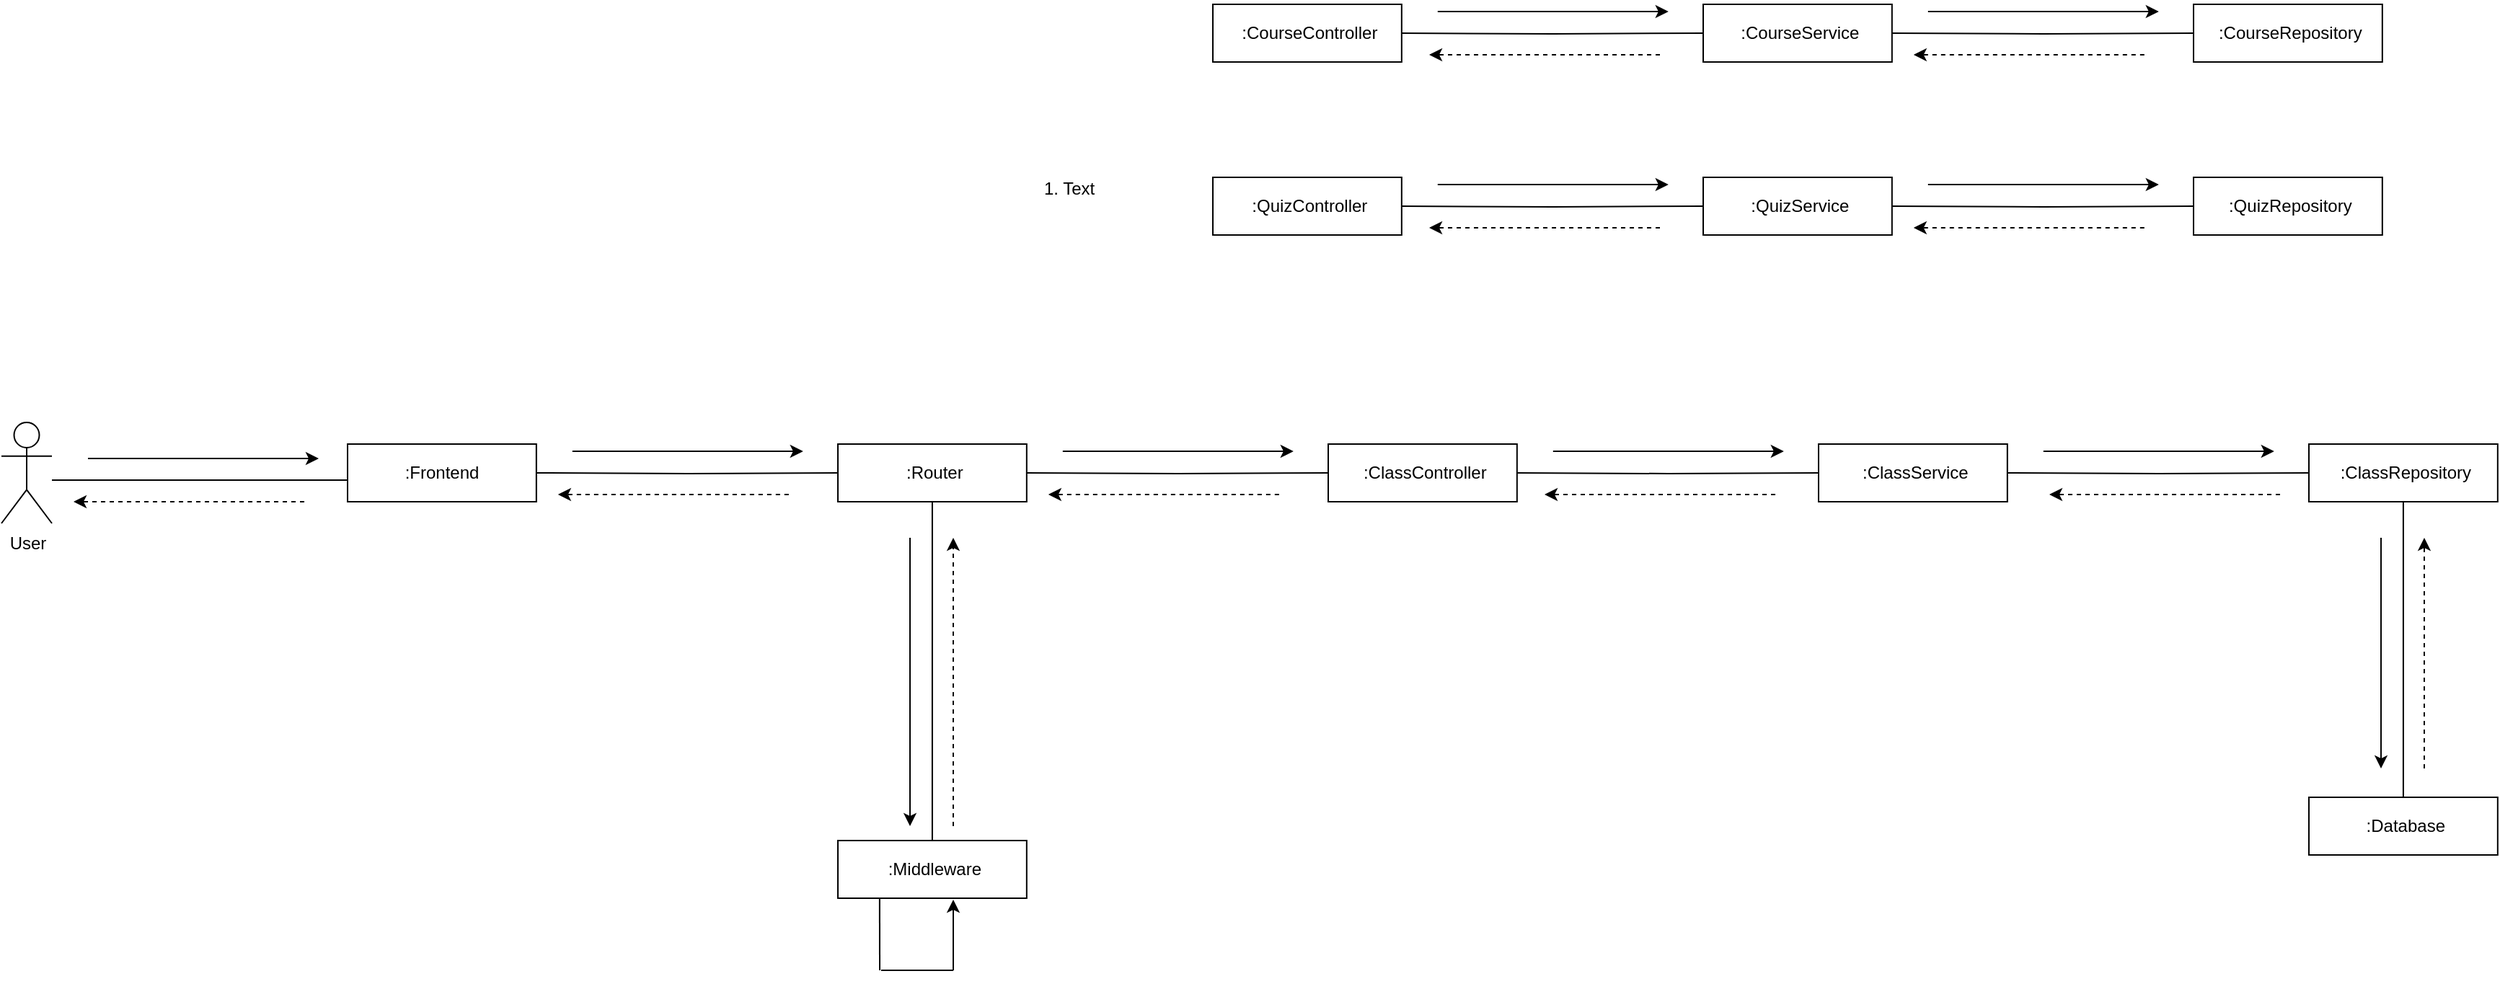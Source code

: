<mxfile version="26.0.16" pages="2">
  <diagram name="Page-1" id="kK-93dvD-WngPr_6OoLp">
    <mxGraphModel dx="3197" dy="1232" grid="1" gridSize="10" guides="1" tooltips="1" connect="1" arrows="1" fold="1" page="0" pageScale="1" pageWidth="850" pageHeight="1100" math="0" shadow="0">
      <root>
        <mxCell id="0" />
        <mxCell id="1" parent="0" />
        <mxCell id="XUaq4yfnKXc-7_cFYROT-1" style="edgeStyle=orthogonalEdgeStyle;rounded=0;orthogonalLoop=1;jettySize=auto;html=1;entryX=0;entryY=0.5;entryDx=0;entryDy=0;endArrow=none;startFill=0;" edge="1" parent="1">
          <mxGeometry relative="1" as="geometry">
            <mxPoint x="-2025" y="-440" as="sourcePoint" />
            <mxPoint x="-1820" y="-440" as="targetPoint" />
          </mxGeometry>
        </mxCell>
        <mxCell id="XUaq4yfnKXc-7_cFYROT-2" value="User" style="shape=umlActor;verticalLabelPosition=bottom;verticalAlign=top;html=1;outlineConnect=0;" vertex="1" parent="1">
          <mxGeometry x="-2060" y="-480" width="35" height="70" as="geometry" />
        </mxCell>
        <mxCell id="XUaq4yfnKXc-7_cFYROT-3" value=":Frontend" style="rounded=0;whiteSpace=wrap;html=1;" vertex="1" parent="1">
          <mxGeometry x="-1820" y="-465" width="130.91" height="40" as="geometry" />
        </mxCell>
        <mxCell id="XUaq4yfnKXc-7_cFYROT-4" value="" style="endArrow=classic;html=1;rounded=0;" edge="1" parent="1">
          <mxGeometry width="50" height="50" relative="1" as="geometry">
            <mxPoint x="-2000" y="-455" as="sourcePoint" />
            <mxPoint x="-1840" y="-455" as="targetPoint" />
          </mxGeometry>
        </mxCell>
        <mxCell id="XUaq4yfnKXc-7_cFYROT-5" value="" style="endArrow=classic;html=1;rounded=0;dashed=1;" edge="1" parent="1">
          <mxGeometry width="50" height="50" relative="1" as="geometry">
            <mxPoint x="-1850" y="-425" as="sourcePoint" />
            <mxPoint x="-2010" y="-425" as="targetPoint" />
          </mxGeometry>
        </mxCell>
        <mxCell id="XUaq4yfnKXc-7_cFYROT-6" value="&amp;nbsp;:Router" style="rounded=0;whiteSpace=wrap;html=1;" vertex="1" parent="1">
          <mxGeometry x="-1480" y="-465" width="130.91" height="40" as="geometry" />
        </mxCell>
        <mxCell id="XUaq4yfnKXc-7_cFYROT-7" style="edgeStyle=orthogonalEdgeStyle;rounded=0;orthogonalLoop=1;jettySize=auto;html=1;entryX=0;entryY=0.5;entryDx=0;entryDy=0;endArrow=none;startFill=0;" edge="1" parent="1" target="XUaq4yfnKXc-7_cFYROT-6">
          <mxGeometry relative="1" as="geometry">
            <mxPoint x="-1689.09" y="-445" as="sourcePoint" />
            <mxPoint x="-1484.09" y="-445" as="targetPoint" />
          </mxGeometry>
        </mxCell>
        <mxCell id="XUaq4yfnKXc-7_cFYROT-8" value="" style="endArrow=classic;html=1;rounded=0;" edge="1" parent="1">
          <mxGeometry width="50" height="50" relative="1" as="geometry">
            <mxPoint x="-1664.09" y="-460" as="sourcePoint" />
            <mxPoint x="-1504.09" y="-460" as="targetPoint" />
          </mxGeometry>
        </mxCell>
        <mxCell id="XUaq4yfnKXc-7_cFYROT-9" value="" style="endArrow=classic;html=1;rounded=0;dashed=1;" edge="1" parent="1">
          <mxGeometry width="50" height="50" relative="1" as="geometry">
            <mxPoint x="-1514.09" y="-430" as="sourcePoint" />
            <mxPoint x="-1674.09" y="-430" as="targetPoint" />
          </mxGeometry>
        </mxCell>
        <mxCell id="XUaq4yfnKXc-7_cFYROT-10" value="&amp;nbsp;" style="text;whiteSpace=wrap;html=1;" vertex="1" parent="1">
          <mxGeometry x="-1580" y="-480" width="40" height="40" as="geometry" />
        </mxCell>
        <mxCell id="XUaq4yfnKXc-7_cFYROT-11" value="&amp;nbsp;:ClassController" style="rounded=0;whiteSpace=wrap;html=1;" vertex="1" parent="1">
          <mxGeometry x="-1140" y="-465" width="130.91" height="40" as="geometry" />
        </mxCell>
        <mxCell id="XUaq4yfnKXc-7_cFYROT-12" style="edgeStyle=orthogonalEdgeStyle;rounded=0;orthogonalLoop=1;jettySize=auto;html=1;entryX=0;entryY=0.5;entryDx=0;entryDy=0;endArrow=none;startFill=0;" edge="1" parent="1" target="XUaq4yfnKXc-7_cFYROT-11">
          <mxGeometry relative="1" as="geometry">
            <mxPoint x="-1349.09" y="-445" as="sourcePoint" />
            <mxPoint x="-1144.09" y="-445" as="targetPoint" />
          </mxGeometry>
        </mxCell>
        <mxCell id="XUaq4yfnKXc-7_cFYROT-13" value="" style="endArrow=classic;html=1;rounded=0;" edge="1" parent="1">
          <mxGeometry width="50" height="50" relative="1" as="geometry">
            <mxPoint x="-1324.09" y="-460" as="sourcePoint" />
            <mxPoint x="-1164.09" y="-460" as="targetPoint" />
          </mxGeometry>
        </mxCell>
        <mxCell id="XUaq4yfnKXc-7_cFYROT-14" value="" style="endArrow=classic;html=1;rounded=0;dashed=1;" edge="1" parent="1">
          <mxGeometry width="50" height="50" relative="1" as="geometry">
            <mxPoint x="-1174.09" y="-430" as="sourcePoint" />
            <mxPoint x="-1334.09" y="-430" as="targetPoint" />
          </mxGeometry>
        </mxCell>
        <mxCell id="XUaq4yfnKXc-7_cFYROT-15" value="&amp;nbsp;:ClassService" style="rounded=0;whiteSpace=wrap;html=1;" vertex="1" parent="1">
          <mxGeometry x="-800" y="-465" width="130.91" height="40" as="geometry" />
        </mxCell>
        <mxCell id="XUaq4yfnKXc-7_cFYROT-16" style="edgeStyle=orthogonalEdgeStyle;rounded=0;orthogonalLoop=1;jettySize=auto;html=1;entryX=0;entryY=0.5;entryDx=0;entryDy=0;endArrow=none;startFill=0;" edge="1" parent="1" target="XUaq4yfnKXc-7_cFYROT-15">
          <mxGeometry relative="1" as="geometry">
            <mxPoint x="-1009.09" y="-445" as="sourcePoint" />
            <mxPoint x="-804.09" y="-445" as="targetPoint" />
          </mxGeometry>
        </mxCell>
        <mxCell id="XUaq4yfnKXc-7_cFYROT-17" value="" style="endArrow=classic;html=1;rounded=0;" edge="1" parent="1">
          <mxGeometry width="50" height="50" relative="1" as="geometry">
            <mxPoint x="-984.09" y="-460" as="sourcePoint" />
            <mxPoint x="-824.09" y="-460" as="targetPoint" />
          </mxGeometry>
        </mxCell>
        <mxCell id="XUaq4yfnKXc-7_cFYROT-18" value="" style="endArrow=classic;html=1;rounded=0;dashed=1;" edge="1" parent="1">
          <mxGeometry width="50" height="50" relative="1" as="geometry">
            <mxPoint x="-830.0" y="-430" as="sourcePoint" />
            <mxPoint x="-990.0" y="-430" as="targetPoint" />
          </mxGeometry>
        </mxCell>
        <mxCell id="XUaq4yfnKXc-7_cFYROT-19" style="edgeStyle=orthogonalEdgeStyle;rounded=0;orthogonalLoop=1;jettySize=auto;html=1;endArrow=none;startFill=0;" edge="1" parent="1" source="XUaq4yfnKXc-7_cFYROT-20" target="XUaq4yfnKXc-7_cFYROT-31">
          <mxGeometry relative="1" as="geometry" />
        </mxCell>
        <mxCell id="XUaq4yfnKXc-7_cFYROT-20" value="&amp;nbsp;:ClassRepository" style="rounded=0;whiteSpace=wrap;html=1;" vertex="1" parent="1">
          <mxGeometry x="-460.0" y="-465" width="130.91" height="40" as="geometry" />
        </mxCell>
        <mxCell id="XUaq4yfnKXc-7_cFYROT-21" style="edgeStyle=orthogonalEdgeStyle;rounded=0;orthogonalLoop=1;jettySize=auto;html=1;entryX=0;entryY=0.5;entryDx=0;entryDy=0;endArrow=none;startFill=0;" edge="1" parent="1" target="XUaq4yfnKXc-7_cFYROT-20">
          <mxGeometry relative="1" as="geometry">
            <mxPoint x="-669.09" y="-445" as="sourcePoint" />
            <mxPoint x="-464.09" y="-445" as="targetPoint" />
          </mxGeometry>
        </mxCell>
        <mxCell id="XUaq4yfnKXc-7_cFYROT-22" value="" style="endArrow=classic;html=1;rounded=0;" edge="1" parent="1">
          <mxGeometry width="50" height="50" relative="1" as="geometry">
            <mxPoint x="-644.09" y="-460" as="sourcePoint" />
            <mxPoint x="-484.09" y="-460" as="targetPoint" />
          </mxGeometry>
        </mxCell>
        <mxCell id="XUaq4yfnKXc-7_cFYROT-23" value="" style="endArrow=classic;html=1;rounded=0;dashed=1;" edge="1" parent="1">
          <mxGeometry width="50" height="50" relative="1" as="geometry">
            <mxPoint x="-480.0" y="-430" as="sourcePoint" />
            <mxPoint x="-640.0" y="-430" as="targetPoint" />
          </mxGeometry>
        </mxCell>
        <mxCell id="XUaq4yfnKXc-7_cFYROT-24" style="edgeStyle=orthogonalEdgeStyle;rounded=0;orthogonalLoop=1;jettySize=auto;html=1;entryX=0.5;entryY=1;entryDx=0;entryDy=0;endArrow=none;startFill=0;" edge="1" parent="1" source="XUaq4yfnKXc-7_cFYROT-25" target="XUaq4yfnKXc-7_cFYROT-6">
          <mxGeometry relative="1" as="geometry" />
        </mxCell>
        <mxCell id="XUaq4yfnKXc-7_cFYROT-25" value="&amp;nbsp;:Middleware" style="rounded=0;whiteSpace=wrap;html=1;" vertex="1" parent="1">
          <mxGeometry x="-1480" y="-190" width="130.91" height="40" as="geometry" />
        </mxCell>
        <mxCell id="XUaq4yfnKXc-7_cFYROT-26" value="" style="endArrow=classic;html=1;rounded=0;dashed=1;" edge="1" parent="1">
          <mxGeometry width="50" height="50" relative="1" as="geometry">
            <mxPoint x="-1400" y="-200" as="sourcePoint" />
            <mxPoint x="-1400" y="-400" as="targetPoint" />
          </mxGeometry>
        </mxCell>
        <mxCell id="XUaq4yfnKXc-7_cFYROT-27" value="" style="endArrow=classic;html=1;rounded=0;" edge="1" parent="1">
          <mxGeometry width="50" height="50" relative="1" as="geometry">
            <mxPoint x="-1430" y="-400" as="sourcePoint" />
            <mxPoint x="-1430" y="-200" as="targetPoint" />
          </mxGeometry>
        </mxCell>
        <mxCell id="XUaq4yfnKXc-7_cFYROT-28" value="" style="endArrow=none;html=1;rounded=0;entryX=0.221;entryY=0.995;entryDx=0;entryDy=0;entryPerimeter=0;" edge="1" parent="1" target="XUaq4yfnKXc-7_cFYROT-25">
          <mxGeometry width="50" height="50" relative="1" as="geometry">
            <mxPoint x="-1451" y="-100" as="sourcePoint" />
            <mxPoint x="-1450" y="-150" as="targetPoint" />
          </mxGeometry>
        </mxCell>
        <mxCell id="XUaq4yfnKXc-7_cFYROT-29" value="" style="endArrow=classic;html=1;rounded=0;" edge="1" parent="1">
          <mxGeometry width="50" height="50" relative="1" as="geometry">
            <mxPoint x="-1400" y="-100" as="sourcePoint" />
            <mxPoint x="-1400" y="-149" as="targetPoint" />
          </mxGeometry>
        </mxCell>
        <mxCell id="XUaq4yfnKXc-7_cFYROT-30" value="" style="endArrow=none;html=1;rounded=0;" edge="1" parent="1">
          <mxGeometry width="50" height="50" relative="1" as="geometry">
            <mxPoint x="-1450" y="-100" as="sourcePoint" />
            <mxPoint x="-1400" y="-100" as="targetPoint" />
          </mxGeometry>
        </mxCell>
        <mxCell id="XUaq4yfnKXc-7_cFYROT-31" value="&amp;nbsp;:Database" style="rounded=0;whiteSpace=wrap;html=1;" vertex="1" parent="1">
          <mxGeometry x="-460.0" y="-220" width="130.91" height="40" as="geometry" />
        </mxCell>
        <mxCell id="XUaq4yfnKXc-7_cFYROT-32" value="" style="endArrow=classic;html=1;rounded=0;" edge="1" parent="1">
          <mxGeometry width="50" height="50" relative="1" as="geometry">
            <mxPoint x="-410" y="-400" as="sourcePoint" />
            <mxPoint x="-410" y="-240" as="targetPoint" />
          </mxGeometry>
        </mxCell>
        <mxCell id="XUaq4yfnKXc-7_cFYROT-33" value="" style="endArrow=classic;html=1;rounded=0;dashed=1;" edge="1" parent="1">
          <mxGeometry width="50" height="50" relative="1" as="geometry">
            <mxPoint x="-380" y="-240" as="sourcePoint" />
            <mxPoint x="-380" y="-400" as="targetPoint" />
          </mxGeometry>
        </mxCell>
        <mxCell id="XUaq4yfnKXc-7_cFYROT-34" value="&amp;nbsp;:CourseController" style="rounded=0;whiteSpace=wrap;html=1;" vertex="1" parent="1">
          <mxGeometry x="-1220" y="-770" width="130.91" height="40" as="geometry" />
        </mxCell>
        <mxCell id="XUaq4yfnKXc-7_cFYROT-35" value="&amp;nbsp;:CourseService" style="rounded=0;whiteSpace=wrap;html=1;" vertex="1" parent="1">
          <mxGeometry x="-880" y="-770" width="130.91" height="40" as="geometry" />
        </mxCell>
        <mxCell id="XUaq4yfnKXc-7_cFYROT-36" style="edgeStyle=orthogonalEdgeStyle;rounded=0;orthogonalLoop=1;jettySize=auto;html=1;entryX=0;entryY=0.5;entryDx=0;entryDy=0;endArrow=none;startFill=0;" edge="1" parent="1" target="XUaq4yfnKXc-7_cFYROT-35">
          <mxGeometry relative="1" as="geometry">
            <mxPoint x="-1089.09" y="-750" as="sourcePoint" />
            <mxPoint x="-884.09" y="-750" as="targetPoint" />
          </mxGeometry>
        </mxCell>
        <mxCell id="XUaq4yfnKXc-7_cFYROT-37" value="" style="endArrow=classic;html=1;rounded=0;" edge="1" parent="1">
          <mxGeometry width="50" height="50" relative="1" as="geometry">
            <mxPoint x="-1064.09" y="-765" as="sourcePoint" />
            <mxPoint x="-904.09" y="-765" as="targetPoint" />
          </mxGeometry>
        </mxCell>
        <mxCell id="XUaq4yfnKXc-7_cFYROT-38" value="" style="endArrow=classic;html=1;rounded=0;dashed=1;" edge="1" parent="1">
          <mxGeometry width="50" height="50" relative="1" as="geometry">
            <mxPoint x="-910.0" y="-735" as="sourcePoint" />
            <mxPoint x="-1070" y="-735" as="targetPoint" />
          </mxGeometry>
        </mxCell>
        <mxCell id="XUaq4yfnKXc-7_cFYROT-39" value="&amp;nbsp;:CourseRepository" style="rounded=0;whiteSpace=wrap;html=1;" vertex="1" parent="1">
          <mxGeometry x="-540" y="-770" width="130.91" height="40" as="geometry" />
        </mxCell>
        <mxCell id="XUaq4yfnKXc-7_cFYROT-40" style="edgeStyle=orthogonalEdgeStyle;rounded=0;orthogonalLoop=1;jettySize=auto;html=1;entryX=0;entryY=0.5;entryDx=0;entryDy=0;endArrow=none;startFill=0;" edge="1" parent="1" target="XUaq4yfnKXc-7_cFYROT-39">
          <mxGeometry relative="1" as="geometry">
            <mxPoint x="-749.09" y="-750" as="sourcePoint" />
            <mxPoint x="-544.09" y="-750" as="targetPoint" />
          </mxGeometry>
        </mxCell>
        <mxCell id="XUaq4yfnKXc-7_cFYROT-41" value="" style="endArrow=classic;html=1;rounded=0;" edge="1" parent="1">
          <mxGeometry width="50" height="50" relative="1" as="geometry">
            <mxPoint x="-724.09" y="-765" as="sourcePoint" />
            <mxPoint x="-564.09" y="-765" as="targetPoint" />
          </mxGeometry>
        </mxCell>
        <mxCell id="XUaq4yfnKXc-7_cFYROT-42" value="" style="endArrow=classic;html=1;rounded=0;dashed=1;" edge="1" parent="1">
          <mxGeometry width="50" height="50" relative="1" as="geometry">
            <mxPoint x="-574.09" y="-735" as="sourcePoint" />
            <mxPoint x="-734.09" y="-735" as="targetPoint" />
          </mxGeometry>
        </mxCell>
        <mxCell id="XUaq4yfnKXc-7_cFYROT-43" value="&amp;nbsp;:QuizController" style="rounded=0;whiteSpace=wrap;html=1;" vertex="1" parent="1">
          <mxGeometry x="-1220" y="-650" width="130.91" height="40" as="geometry" />
        </mxCell>
        <mxCell id="XUaq4yfnKXc-7_cFYROT-44" value="&amp;nbsp;:QuizService" style="rounded=0;whiteSpace=wrap;html=1;" vertex="1" parent="1">
          <mxGeometry x="-880" y="-650" width="130.91" height="40" as="geometry" />
        </mxCell>
        <mxCell id="XUaq4yfnKXc-7_cFYROT-45" style="edgeStyle=orthogonalEdgeStyle;rounded=0;orthogonalLoop=1;jettySize=auto;html=1;entryX=0;entryY=0.5;entryDx=0;entryDy=0;endArrow=none;startFill=0;" edge="1" parent="1" target="XUaq4yfnKXc-7_cFYROT-44">
          <mxGeometry relative="1" as="geometry">
            <mxPoint x="-1089.09" y="-630" as="sourcePoint" />
            <mxPoint x="-884.09" y="-630" as="targetPoint" />
          </mxGeometry>
        </mxCell>
        <mxCell id="XUaq4yfnKXc-7_cFYROT-46" value="" style="endArrow=classic;html=1;rounded=0;" edge="1" parent="1">
          <mxGeometry width="50" height="50" relative="1" as="geometry">
            <mxPoint x="-1064.09" y="-645" as="sourcePoint" />
            <mxPoint x="-904.09" y="-645" as="targetPoint" />
          </mxGeometry>
        </mxCell>
        <mxCell id="XUaq4yfnKXc-7_cFYROT-47" value="" style="endArrow=classic;html=1;rounded=0;dashed=1;" edge="1" parent="1">
          <mxGeometry width="50" height="50" relative="1" as="geometry">
            <mxPoint x="-910.0" y="-615" as="sourcePoint" />
            <mxPoint x="-1070" y="-615" as="targetPoint" />
          </mxGeometry>
        </mxCell>
        <mxCell id="XUaq4yfnKXc-7_cFYROT-48" value="&amp;nbsp;:QuizRepository" style="rounded=0;whiteSpace=wrap;html=1;" vertex="1" parent="1">
          <mxGeometry x="-540" y="-650" width="130.91" height="40" as="geometry" />
        </mxCell>
        <mxCell id="XUaq4yfnKXc-7_cFYROT-49" style="edgeStyle=orthogonalEdgeStyle;rounded=0;orthogonalLoop=1;jettySize=auto;html=1;entryX=0;entryY=0.5;entryDx=0;entryDy=0;endArrow=none;startFill=0;" edge="1" parent="1" target="XUaq4yfnKXc-7_cFYROT-48">
          <mxGeometry relative="1" as="geometry">
            <mxPoint x="-749.09" y="-630" as="sourcePoint" />
            <mxPoint x="-544.09" y="-630" as="targetPoint" />
          </mxGeometry>
        </mxCell>
        <mxCell id="XUaq4yfnKXc-7_cFYROT-50" value="" style="endArrow=classic;html=1;rounded=0;" edge="1" parent="1">
          <mxGeometry width="50" height="50" relative="1" as="geometry">
            <mxPoint x="-724.09" y="-645" as="sourcePoint" />
            <mxPoint x="-564.09" y="-645" as="targetPoint" />
          </mxGeometry>
        </mxCell>
        <mxCell id="XUaq4yfnKXc-7_cFYROT-51" value="" style="endArrow=classic;html=1;rounded=0;dashed=1;" edge="1" parent="1">
          <mxGeometry width="50" height="50" relative="1" as="geometry">
            <mxPoint x="-574.09" y="-615" as="sourcePoint" />
            <mxPoint x="-734.09" y="-615" as="targetPoint" />
          </mxGeometry>
        </mxCell>
        <mxCell id="XUaq4yfnKXc-7_cFYROT-52" value="&lt;div&gt;1. Text&lt;/div&gt;&lt;div&gt;&lt;br&gt;&lt;/div&gt;" style="text;html=1;align=center;verticalAlign=middle;resizable=0;points=[];autosize=1;strokeColor=none;fillColor=none;" vertex="1" parent="1">
          <mxGeometry x="-1350" y="-655" width="60" height="40" as="geometry" />
        </mxCell>
      </root>
    </mxGraphModel>
  </diagram>
  <diagram id="MDtHZ6pGdsajcSI9P2T4" name="Page-2">
    <mxGraphModel dx="5007" dy="2615" grid="1" gridSize="10" guides="1" tooltips="1" connect="1" arrows="1" fold="1" page="0" pageScale="1" pageWidth="850" pageHeight="1100" math="0" shadow="0">
      <root>
        <mxCell id="0" />
        <mxCell id="1" parent="0" />
        <mxCell id="nLsUYohv5cXIpscBqg9H-1" style="edgeStyle=orthogonalEdgeStyle;rounded=0;orthogonalLoop=1;jettySize=auto;html=1;entryX=0;entryY=0.5;entryDx=0;entryDy=0;endArrow=none;startFill=0;" edge="1" parent="1">
          <mxGeometry relative="1" as="geometry">
            <mxPoint x="-2070" y="-440" as="sourcePoint" />
            <mxPoint x="-1820" y="-440" as="targetPoint" />
          </mxGeometry>
        </mxCell>
        <mxCell id="nLsUYohv5cXIpscBqg9H-2" value="User" style="shape=umlActor;verticalLabelPosition=bottom;verticalAlign=top;html=1;outlineConnect=0;" vertex="1" parent="1">
          <mxGeometry x="-2110" y="-480" width="35" height="70" as="geometry" />
        </mxCell>
        <mxCell id="nLsUYohv5cXIpscBqg9H-3" value=":Frontend" style="rounded=0;whiteSpace=wrap;html=1;" vertex="1" parent="1">
          <mxGeometry x="-1820" y="-465" width="130.91" height="40" as="geometry" />
        </mxCell>
        <mxCell id="nLsUYohv5cXIpscBqg9H-4" value="" style="endArrow=classic;html=1;rounded=0;" edge="1" parent="1">
          <mxGeometry width="50" height="50" relative="1" as="geometry">
            <mxPoint x="-2060" y="-455" as="sourcePoint" />
            <mxPoint x="-1840" y="-455" as="targetPoint" />
          </mxGeometry>
        </mxCell>
        <mxCell id="nLsUYohv5cXIpscBqg9H-5" value="" style="endArrow=classic;html=1;rounded=0;dashed=1;" edge="1" parent="1">
          <mxGeometry width="50" height="50" relative="1" as="geometry">
            <mxPoint x="-1850" y="-425" as="sourcePoint" />
            <mxPoint x="-2060" y="-425" as="targetPoint" />
          </mxGeometry>
        </mxCell>
        <mxCell id="gedMnmSXTfHgS7sIRHXV-31" style="edgeStyle=orthogonalEdgeStyle;rounded=0;orthogonalLoop=1;jettySize=auto;html=1;endArrow=none;startFill=0;" edge="1" parent="1" source="nLsUYohv5cXIpscBqg9H-6" target="nLsUYohv5cXIpscBqg9H-25">
          <mxGeometry relative="1" as="geometry">
            <Array as="points">
              <mxPoint x="-1470" y="-230" />
              <mxPoint x="-1470" y="-230" />
            </Array>
          </mxGeometry>
        </mxCell>
        <mxCell id="nLsUYohv5cXIpscBqg9H-6" value="&amp;nbsp;:Router" style="rounded=0;whiteSpace=wrap;html=1;" vertex="1" parent="1">
          <mxGeometry x="-1480" y="-465" width="130.91" height="40" as="geometry" />
        </mxCell>
        <mxCell id="nLsUYohv5cXIpscBqg9H-7" style="edgeStyle=orthogonalEdgeStyle;rounded=0;orthogonalLoop=1;jettySize=auto;html=1;entryX=0;entryY=0.5;entryDx=0;entryDy=0;endArrow=none;startFill=0;" edge="1" parent="1" target="nLsUYohv5cXIpscBqg9H-6">
          <mxGeometry relative="1" as="geometry">
            <mxPoint x="-1689.09" y="-445" as="sourcePoint" />
            <mxPoint x="-1484.09" y="-445" as="targetPoint" />
          </mxGeometry>
        </mxCell>
        <mxCell id="nLsUYohv5cXIpscBqg9H-8" value="" style="endArrow=classic;html=1;rounded=0;" edge="1" parent="1">
          <mxGeometry width="50" height="50" relative="1" as="geometry">
            <mxPoint x="-1664.09" y="-460" as="sourcePoint" />
            <mxPoint x="-1504.09" y="-460" as="targetPoint" />
          </mxGeometry>
        </mxCell>
        <mxCell id="nLsUYohv5cXIpscBqg9H-9" value="" style="endArrow=classic;html=1;rounded=0;dashed=1;" edge="1" parent="1">
          <mxGeometry width="50" height="50" relative="1" as="geometry">
            <mxPoint x="-1514.09" y="-430" as="sourcePoint" />
            <mxPoint x="-1674.09" y="-430" as="targetPoint" />
          </mxGeometry>
        </mxCell>
        <mxCell id="nLsUYohv5cXIpscBqg9H-10" value="&amp;nbsp;" style="text;whiteSpace=wrap;html=1;" vertex="1" parent="1">
          <mxGeometry x="-1580" y="-480" width="40" height="40" as="geometry" />
        </mxCell>
        <mxCell id="gedMnmSXTfHgS7sIRHXV-34" style="edgeStyle=orthogonalEdgeStyle;rounded=0;orthogonalLoop=1;jettySize=auto;html=1;endArrow=none;startFill=0;" edge="1" parent="1" source="nLsUYohv5cXIpscBqg9H-11" target="gedMnmSXTfHgS7sIRHXV-2">
          <mxGeometry relative="1" as="geometry" />
        </mxCell>
        <mxCell id="nLsUYohv5cXIpscBqg9H-11" value="&amp;nbsp;:UserController" style="rounded=0;whiteSpace=wrap;html=1;" vertex="1" parent="1">
          <mxGeometry x="-1140" y="-465" width="130.91" height="40" as="geometry" />
        </mxCell>
        <mxCell id="nLsUYohv5cXIpscBqg9H-12" style="edgeStyle=orthogonalEdgeStyle;rounded=0;orthogonalLoop=1;jettySize=auto;html=1;entryX=0;entryY=0.5;entryDx=0;entryDy=0;endArrow=none;startFill=0;" edge="1" parent="1" target="nLsUYohv5cXIpscBqg9H-11">
          <mxGeometry relative="1" as="geometry">
            <mxPoint x="-1349.09" y="-445" as="sourcePoint" />
            <mxPoint x="-1144.09" y="-445" as="targetPoint" />
          </mxGeometry>
        </mxCell>
        <mxCell id="nLsUYohv5cXIpscBqg9H-13" value="" style="endArrow=classic;html=1;rounded=0;" edge="1" parent="1">
          <mxGeometry width="50" height="50" relative="1" as="geometry">
            <mxPoint x="-1324.09" y="-460" as="sourcePoint" />
            <mxPoint x="-1164.09" y="-460" as="targetPoint" />
          </mxGeometry>
        </mxCell>
        <mxCell id="nLsUYohv5cXIpscBqg9H-14" value="" style="endArrow=classic;html=1;rounded=0;dashed=1;" edge="1" parent="1">
          <mxGeometry width="50" height="50" relative="1" as="geometry">
            <mxPoint x="-1174.09" y="-430" as="sourcePoint" />
            <mxPoint x="-1334.09" y="-430" as="targetPoint" />
          </mxGeometry>
        </mxCell>
        <mxCell id="nLsUYohv5cXIpscBqg9H-15" value="&amp;nbsp;:UserService" style="rounded=0;whiteSpace=wrap;html=1;" vertex="1" parent="1">
          <mxGeometry x="-800" y="-465" width="130.91" height="40" as="geometry" />
        </mxCell>
        <mxCell id="nLsUYohv5cXIpscBqg9H-17" value="" style="endArrow=classic;html=1;rounded=0;" edge="1" parent="1">
          <mxGeometry width="50" height="50" relative="1" as="geometry">
            <mxPoint x="-984.09" y="-460" as="sourcePoint" />
            <mxPoint x="-824.09" y="-460" as="targetPoint" />
          </mxGeometry>
        </mxCell>
        <mxCell id="nLsUYohv5cXIpscBqg9H-18" value="" style="endArrow=classic;html=1;rounded=0;dashed=1;" edge="1" parent="1">
          <mxGeometry width="50" height="50" relative="1" as="geometry">
            <mxPoint x="-830.0" y="-430" as="sourcePoint" />
            <mxPoint x="-990.0" y="-430" as="targetPoint" />
          </mxGeometry>
        </mxCell>
        <mxCell id="nLsUYohv5cXIpscBqg9H-19" style="edgeStyle=orthogonalEdgeStyle;rounded=0;orthogonalLoop=1;jettySize=auto;html=1;endArrow=none;startFill=0;" edge="1" parent="1" source="nLsUYohv5cXIpscBqg9H-20" target="nLsUYohv5cXIpscBqg9H-31">
          <mxGeometry relative="1" as="geometry" />
        </mxCell>
        <mxCell id="gedMnmSXTfHgS7sIRHXV-71" style="edgeStyle=orthogonalEdgeStyle;rounded=0;orthogonalLoop=1;jettySize=auto;html=1;entryX=1;entryY=0.5;entryDx=0;entryDy=0;endArrow=none;startFill=0;" edge="1" parent="1" source="nLsUYohv5cXIpscBqg9H-20" target="gedMnmSXTfHgS7sIRHXV-70">
          <mxGeometry relative="1" as="geometry">
            <Array as="points">
              <mxPoint x="-390" y="-680" />
            </Array>
          </mxGeometry>
        </mxCell>
        <mxCell id="nLsUYohv5cXIpscBqg9H-20" value="&amp;nbsp;:UserRepository" style="rounded=0;whiteSpace=wrap;html=1;" vertex="1" parent="1">
          <mxGeometry x="-450" y="-465" width="130.91" height="40" as="geometry" />
        </mxCell>
        <mxCell id="nLsUYohv5cXIpscBqg9H-21" style="edgeStyle=orthogonalEdgeStyle;rounded=0;orthogonalLoop=1;jettySize=auto;html=1;entryX=0;entryY=0.5;entryDx=0;entryDy=0;endArrow=none;startFill=0;exitX=1;exitY=0.5;exitDx=0;exitDy=0;" edge="1" parent="1" target="nLsUYohv5cXIpscBqg9H-20" source="nLsUYohv5cXIpscBqg9H-15">
          <mxGeometry relative="1" as="geometry">
            <mxPoint x="-680.0" y="-445" as="sourcePoint" />
            <mxPoint x="-475.0" y="-445" as="targetPoint" />
          </mxGeometry>
        </mxCell>
        <mxCell id="nLsUYohv5cXIpscBqg9H-22" value="" style="endArrow=classic;html=1;rounded=0;" edge="1" parent="1">
          <mxGeometry width="50" height="50" relative="1" as="geometry">
            <mxPoint x="-655.0" y="-460" as="sourcePoint" />
            <mxPoint x="-495.0" y="-460" as="targetPoint" />
          </mxGeometry>
        </mxCell>
        <mxCell id="nLsUYohv5cXIpscBqg9H-23" value="" style="endArrow=classic;html=1;rounded=0;dashed=1;" edge="1" parent="1">
          <mxGeometry width="50" height="50" relative="1" as="geometry">
            <mxPoint x="-490.91" y="-430" as="sourcePoint" />
            <mxPoint x="-650.91" y="-430" as="targetPoint" />
          </mxGeometry>
        </mxCell>
        <mxCell id="gedMnmSXTfHgS7sIRHXV-41" style="edgeStyle=orthogonalEdgeStyle;rounded=0;orthogonalLoop=1;jettySize=auto;html=1;entryX=0;entryY=0.5;entryDx=0;entryDy=0;endArrow=none;startFill=0;" edge="1" parent="1" source="nLsUYohv5cXIpscBqg9H-25" target="gedMnmSXTfHgS7sIRHXV-2">
          <mxGeometry relative="1" as="geometry" />
        </mxCell>
        <mxCell id="nLsUYohv5cXIpscBqg9H-25" value="&amp;nbsp;:Middleware" style="rounded=0;whiteSpace=wrap;html=1;" vertex="1" parent="1">
          <mxGeometry x="-1530" y="-170" width="130.91" height="40" as="geometry" />
        </mxCell>
        <mxCell id="nLsUYohv5cXIpscBqg9H-31" value="&amp;nbsp;:Database" style="rounded=0;whiteSpace=wrap;html=1;" vertex="1" parent="1">
          <mxGeometry x="-450" y="-220" width="130.91" height="40" as="geometry" />
        </mxCell>
        <mxCell id="nLsUYohv5cXIpscBqg9H-32" value="" style="endArrow=classic;html=1;rounded=0;" edge="1" parent="1">
          <mxGeometry width="50" height="50" relative="1" as="geometry">
            <mxPoint x="-400" y="-400" as="sourcePoint" />
            <mxPoint x="-400" y="-240" as="targetPoint" />
          </mxGeometry>
        </mxCell>
        <mxCell id="nLsUYohv5cXIpscBqg9H-33" value="" style="endArrow=classic;html=1;rounded=0;dashed=1;" edge="1" parent="1">
          <mxGeometry width="50" height="50" relative="1" as="geometry">
            <mxPoint x="-370.0" y="-240" as="sourcePoint" />
            <mxPoint x="-370.0" y="-400" as="targetPoint" />
          </mxGeometry>
        </mxCell>
        <mxCell id="gedMnmSXTfHgS7sIRHXV-2" value="&amp;nbsp;:GoogleOAuthClient" style="rounded=0;whiteSpace=wrap;html=1;" vertex="1" parent="1">
          <mxGeometry x="-1140" y="-170" width="130.91" height="40" as="geometry" />
        </mxCell>
        <mxCell id="gedMnmSXTfHgS7sIRHXV-3" style="edgeStyle=orthogonalEdgeStyle;rounded=0;orthogonalLoop=1;jettySize=auto;html=1;entryX=0;entryY=0.5;entryDx=0;entryDy=0;endArrow=none;startFill=0;" edge="1" parent="1">
          <mxGeometry relative="1" as="geometry">
            <mxPoint x="-1009.09" y="-445.34" as="sourcePoint" />
            <mxPoint x="-800" y="-445.34" as="targetPoint" />
          </mxGeometry>
        </mxCell>
        <mxCell id="gedMnmSXTfHgS7sIRHXV-32" value="" style="endArrow=classic;html=1;rounded=0;dashed=1;" edge="1" parent="1">
          <mxGeometry width="50" height="50" relative="1" as="geometry">
            <mxPoint x="-1450" y="-200" as="sourcePoint" />
            <mxPoint x="-1450" y="-400" as="targetPoint" />
          </mxGeometry>
        </mxCell>
        <mxCell id="gedMnmSXTfHgS7sIRHXV-33" value="" style="endArrow=classic;html=1;rounded=0;" edge="1" parent="1">
          <mxGeometry width="50" height="50" relative="1" as="geometry">
            <mxPoint x="-1490" y="-400" as="sourcePoint" />
            <mxPoint x="-1490" y="-200" as="targetPoint" />
          </mxGeometry>
        </mxCell>
        <mxCell id="gedMnmSXTfHgS7sIRHXV-35" value="" style="endArrow=classic;html=1;rounded=0;dashed=1;" edge="1" parent="1">
          <mxGeometry width="50" height="50" relative="1" as="geometry">
            <mxPoint x="-1090" y="-200" as="sourcePoint" />
            <mxPoint x="-1090" y="-400" as="targetPoint" />
          </mxGeometry>
        </mxCell>
        <mxCell id="gedMnmSXTfHgS7sIRHXV-36" value="" style="endArrow=classic;html=1;rounded=0;" edge="1" parent="1">
          <mxGeometry width="50" height="50" relative="1" as="geometry">
            <mxPoint x="-1060.0" y="-400" as="sourcePoint" />
            <mxPoint x="-1060.0" y="-200" as="targetPoint" />
          </mxGeometry>
        </mxCell>
        <mxCell id="gedMnmSXTfHgS7sIRHXV-37" value="&lt;div align=&quot;left&quot;&gt;1. คลิก &quot;Sign Up&quot;&lt;/div&gt;&lt;div align=&quot;left&quot;&gt;3. คลิก &quot;Sign Up with Google&quot;&lt;br&gt;&lt;/div&gt;&lt;div&gt;&lt;br&gt;&lt;/div&gt;" style="text;html=1;align=center;verticalAlign=middle;resizable=0;points=[];autosize=1;strokeColor=none;fillColor=none;" vertex="1" parent="1">
          <mxGeometry x="-2050" y="-510" width="190" height="60" as="geometry" />
        </mxCell>
        <mxCell id="gedMnmSXTfHgS7sIRHXV-38" value="&lt;div align=&quot;left&quot;&gt;2. แสดงตัวเลือกในการ Sign Up&lt;/div&gt;&lt;div align=&quot;left&quot;&gt;35. Redirect ไปยัง dashboard (ผ่าน client-side routing ของ Next.js)&lt;br&gt;&lt;/div&gt;&lt;div align=&quot;left&quot;&gt;&lt;br&gt;&lt;/div&gt;&lt;div&gt;&lt;br&gt;&lt;/div&gt;" style="text;html=1;align=center;verticalAlign=middle;resizable=0;points=[];autosize=1;strokeColor=none;fillColor=none;" vertex="1" parent="1">
          <mxGeometry x="-2079.09" y="-425" width="390" height="70" as="geometry" />
        </mxCell>
        <mxCell id="gedMnmSXTfHgS7sIRHXV-39" value="&lt;div align=&quot;left&quot;&gt;4. GET /api/auth/google/signup&lt;/div&gt;&lt;div align=&quot;left&quot;&gt;34. 200 OK (Signup successful, Set-Cookie header)&lt;br&gt;&lt;/div&gt;" style="text;html=1;align=center;verticalAlign=middle;resizable=0;points=[];autosize=1;strokeColor=none;fillColor=none;" vertex="1" parent="1">
          <mxGeometry x="-1699.09" y="-510" width="300" height="40" as="geometry" />
        </mxCell>
        <mxCell id="gedMnmSXTfHgS7sIRHXV-40" value="5.ตรวจสอบ session (Cookie/JWT)" style="text;html=1;align=left;verticalAlign=middle;resizable=0;points=[];autosize=1;strokeColor=none;fillColor=none;" vertex="1" parent="1">
          <mxGeometry x="-1689.09" y="-320" width="200" height="30" as="geometry" />
        </mxCell>
        <mxCell id="gedMnmSXTfHgS7sIRHXV-42" value="" style="endArrow=classic;html=1;rounded=0;" edge="1" parent="1">
          <mxGeometry width="50" height="50" relative="1" as="geometry">
            <mxPoint x="-1380" y="-165" as="sourcePoint" />
            <mxPoint x="-1160" y="-165.33" as="targetPoint" />
          </mxGeometry>
        </mxCell>
        <mxCell id="gedMnmSXTfHgS7sIRHXV-43" value="" style="endArrow=classic;html=1;rounded=0;dashed=1;" edge="1" parent="1">
          <mxGeometry width="50" height="50" relative="1" as="geometry">
            <mxPoint x="-1170" y="-135.33" as="sourcePoint" />
            <mxPoint x="-1380" y="-135" as="targetPoint" />
          </mxGeometry>
        </mxCell>
        <mxCell id="gedMnmSXTfHgS7sIRHXV-44" value="&lt;div&gt;6.Redirect user ไปยัง Google OAuth URL&lt;/div&gt;&lt;div&gt;(รวม state parameter)&lt;/div&gt;" style="text;html=1;align=left;verticalAlign=middle;resizable=0;points=[];autosize=1;strokeColor=none;fillColor=none;" vertex="1" parent="1">
          <mxGeometry x="-1420" y="-220" width="250" height="40" as="geometry" />
        </mxCell>
        <mxCell id="gedMnmSXTfHgS7sIRHXV-45" value="" style="endArrow=none;html=1;rounded=0;" edge="1" parent="1">
          <mxGeometry width="50" height="50" relative="1" as="geometry">
            <mxPoint x="-1070" y="-20" as="sourcePoint" />
            <mxPoint x="-1070" y="-130" as="targetPoint" />
          </mxGeometry>
        </mxCell>
        <mxCell id="gedMnmSXTfHgS7sIRHXV-46" value="" style="endArrow=none;html=1;rounded=0;" edge="1" parent="1">
          <mxGeometry width="50" height="50" relative="1" as="geometry">
            <mxPoint x="-2080" y="-20" as="sourcePoint" />
            <mxPoint x="-1070" y="-20" as="targetPoint" />
          </mxGeometry>
        </mxCell>
        <mxCell id="gedMnmSXTfHgS7sIRHXV-47" value="" style="endArrow=none;html=1;rounded=0;" edge="1" parent="1">
          <mxGeometry width="50" height="50" relative="1" as="geometry">
            <mxPoint x="-2080" y="-20" as="sourcePoint" />
            <mxPoint x="-2080" y="-380" as="targetPoint" />
          </mxGeometry>
        </mxCell>
        <mxCell id="gedMnmSXTfHgS7sIRHXV-48" value="" style="endArrow=classic;html=1;rounded=0;dashed=1;" edge="1" parent="1">
          <mxGeometry width="50" height="50" relative="1" as="geometry">
            <mxPoint x="-1360" y="-40" as="sourcePoint" />
            <mxPoint x="-1860" y="-40" as="targetPoint" />
          </mxGeometry>
        </mxCell>
        <mxCell id="gedMnmSXTfHgS7sIRHXV-49" value="" style="endArrow=classic;html=1;rounded=0;" edge="1" parent="1">
          <mxGeometry width="50" height="50" relative="1" as="geometry">
            <mxPoint x="-1860" as="sourcePoint" />
            <mxPoint x="-1360" as="targetPoint" />
          </mxGeometry>
        </mxCell>
        <mxCell id="gedMnmSXTfHgS7sIRHXV-50" value="7. แสดงหน้า login ของ Google " style="text;html=1;align=left;verticalAlign=middle;resizable=0;points=[];autosize=1;strokeColor=none;fillColor=none;" vertex="1" parent="1">
          <mxGeometry x="-1699.09" y="-70" width="180" height="30" as="geometry" />
        </mxCell>
        <mxCell id="gedMnmSXTfHgS7sIRHXV-51" value="8. เลือกบัญชี Google และล็อกอิน " style="text;html=1;align=left;verticalAlign=middle;resizable=0;points=[];autosize=1;strokeColor=none;fillColor=none;" vertex="1" parent="1">
          <mxGeometry x="-1699.09" y="10" width="180" height="30" as="geometry" />
        </mxCell>
        <mxCell id="gedMnmSXTfHgS7sIRHXV-56" value="10. รับ auth code (callback) " style="text;html=1;align=left;verticalAlign=middle;resizable=0;points=[];autosize=1;strokeColor=none;fillColor=none;" vertex="1" parent="1">
          <mxGeometry x="-1320" y="-490" width="170" height="30" as="geometry" />
        </mxCell>
        <mxCell id="gedMnmSXTfHgS7sIRHXV-59" value="&lt;div&gt;11. POST /tokenส่ง auth code, client_id, secret, redirect_uri&lt;/div&gt;&lt;div&gt;13. GET /userinfoส่ง access token &lt;/div&gt;" style="text;html=1;align=left;verticalAlign=middle;resizable=0;points=[];autosize=1;strokeColor=none;fillColor=none;" vertex="1" parent="1">
          <mxGeometry x="-1050" y="-335" width="350" height="40" as="geometry" />
        </mxCell>
        <mxCell id="gedMnmSXTfHgS7sIRHXV-60" value="&lt;div&gt;12. คืนค่า access token (และ id_token)&lt;/div&gt;&lt;div&gt;14. คืนค่า user profile&amp;nbsp;&lt;/div&gt;&lt;div&gt;(GoogleID, Email, Name)&lt;br&gt; &lt;/div&gt;" style="text;html=1;align=left;verticalAlign=middle;resizable=0;points=[];autosize=1;strokeColor=none;fillColor=none;" vertex="1" parent="1">
          <mxGeometry x="-1300" y="-300" width="220" height="60" as="geometry" />
        </mxCell>
        <mxCell id="gedMnmSXTfHgS7sIRHXV-62" value="15. ตรวจสอบว่ามีบัญชีอยู่หรือไม่ " style="text;html=1;align=left;verticalAlign=middle;resizable=0;points=[];autosize=1;strokeColor=none;fillColor=none;" vertex="1" parent="1">
          <mxGeometry x="-990" y="-495" width="180" height="30" as="geometry" />
        </mxCell>
        <mxCell id="gedMnmSXTfHgS7sIRHXV-63" value="&lt;div&gt;16.ค้นหาผู้ใช้ด้วย GoogleID&lt;/div&gt;&lt;div&gt;&lt;div align=&quot;left&quot;&gt;21. [ผู้ใช้ใหม่] สร้างบัญชีใหม่&amp;nbsp; &lt;/div&gt;&lt;/div&gt;" style="text;html=1;align=left;verticalAlign=middle;resizable=0;points=[];autosize=1;strokeColor=none;fillColor=none;" vertex="1" parent="1">
          <mxGeometry x="-640" y="-505" width="160" height="40" as="geometry" />
        </mxCell>
        <mxCell id="gedMnmSXTfHgS7sIRHXV-64" value="&lt;div align=&quot;left&quot;&gt;17. SELECT id FROM users WHERE google_id = ?&lt;/div&gt;&lt;div align=&quot;left&quot;&gt;22. INSERT INTO users (google_id, email, name) VALUES (?,?,?)&lt;/div&gt;&lt;div align=&quot;left&quot;&gt;28. INSERT INTO sessions (user_id, token, expiry) VALUES (?,?,?)&lt;br&gt; &lt;/div&gt;" style="text;html=1;align=left;verticalAlign=middle;resizable=0;points=[];autosize=1;strokeColor=none;fillColor=none;" vertex="1" parent="1">
          <mxGeometry x="-770" y="-320" width="380" height="60" as="geometry" />
        </mxCell>
        <mxCell id="gedMnmSXTfHgS7sIRHXV-65" value="&lt;div align=&quot;left&quot;&gt;18. คืนค่า user record (ถ้ามี)&lt;/div&gt;&lt;div align=&quot;left&quot;&gt;23. ยืนยันการ insert (เช่น affected rows)&lt;/div&gt;&lt;div align=&quot;left&quot;&gt;29. ยืนยันการ insert (เช่น affected rows)&lt;br&gt; &lt;/div&gt;" style="text;html=1;align=left;verticalAlign=middle;resizable=0;points=[];autosize=1;strokeColor=none;fillColor=none;" vertex="1" parent="1">
          <mxGeometry x="-360" y="-320" width="240" height="60" as="geometry" />
        </mxCell>
        <mxCell id="gedMnmSXTfHgS7sIRHXV-66" value="&lt;div align=&quot;left&quot;&gt;19. คืนค่าผู้ใช้ (ถ้ามี)&lt;/div&gt;&lt;div align=&quot;left&quot;&gt;24. ส่งผลลัพธ์การ insert (User Created)&lt;br&gt; &lt;/div&gt;" style="text;html=1;align=left;verticalAlign=middle;resizable=0;points=[];autosize=1;strokeColor=none;fillColor=none;" vertex="1" parent="1">
          <mxGeometry x="-640" y="-425" width="230" height="40" as="geometry" />
        </mxCell>
        <mxCell id="gedMnmSXTfHgS7sIRHXV-67" value="&lt;div align=&quot;left&quot;&gt;20. [ผู้ใช้มีอยู่แล้ว] แจ้งว่า user มีอยู่แล้ว (ให้ redirect ไป login)&lt;/div&gt;&lt;div align=&quot;left&quot;&gt;25.&amp;nbsp; คืนค่า User Data (UserID, GoogleID, Email, Name)&lt;/div&gt;" style="text;html=1;align=left;verticalAlign=middle;resizable=0;points=[];autosize=1;strokeColor=none;fillColor=none;" vertex="1" parent="1">
          <mxGeometry x="-1009.09" y="-420" width="330" height="40" as="geometry" />
        </mxCell>
        <mxCell id="gedMnmSXTfHgS7sIRHXV-73" style="edgeStyle=orthogonalEdgeStyle;rounded=0;orthogonalLoop=1;jettySize=auto;html=1;entryX=0.5;entryY=0;entryDx=0;entryDy=0;endArrow=none;startFill=0;" edge="1" parent="1" source="gedMnmSXTfHgS7sIRHXV-70" target="nLsUYohv5cXIpscBqg9H-11">
          <mxGeometry relative="1" as="geometry" />
        </mxCell>
        <mxCell id="gedMnmSXTfHgS7sIRHXV-70" value="&amp;nbsp;:Middleware" style="rounded=0;whiteSpace=wrap;html=1;" vertex="1" parent="1">
          <mxGeometry x="-800" y="-700" width="130.91" height="40" as="geometry" />
        </mxCell>
        <mxCell id="gedMnmSXTfHgS7sIRHXV-72" value="" style="endArrow=classic;html=1;rounded=0;dashed=1;" edge="1" parent="1">
          <mxGeometry width="50" height="50" relative="1" as="geometry">
            <mxPoint x="-370" y="-480" as="sourcePoint" />
            <mxPoint x="-370" y="-640" as="targetPoint" />
          </mxGeometry>
        </mxCell>
        <mxCell id="gedMnmSXTfHgS7sIRHXV-74" value="" style="endArrow=classic;html=1;rounded=0;" edge="1" parent="1">
          <mxGeometry width="50" height="50" relative="1" as="geometry">
            <mxPoint x="-1060" y="-480" as="sourcePoint" />
            <mxPoint x="-1060" y="-650" as="targetPoint" />
          </mxGeometry>
        </mxCell>
        <mxCell id="gedMnmSXTfHgS7sIRHXV-77" value="" style="endArrow=classic;html=1;rounded=0;" edge="1" parent="1">
          <mxGeometry width="50" height="50" relative="1" as="geometry">
            <mxPoint x="-410" y="-640" as="sourcePoint" />
            <mxPoint x="-410" y="-480" as="targetPoint" />
          </mxGeometry>
        </mxCell>
        <mxCell id="gedMnmSXTfHgS7sIRHXV-78" value="" style="endArrow=classic;html=1;rounded=0;dashed=1;" edge="1" parent="1">
          <mxGeometry width="50" height="50" relative="1" as="geometry">
            <mxPoint x="-1090" y="-640" as="sourcePoint" />
            <mxPoint x="-1090" y="-480" as="targetPoint" />
          </mxGeometry>
        </mxCell>
        <mxCell id="gedMnmSXTfHgS7sIRHXV-79" value="&lt;div&gt;26. Generate Session Token สำหรับ UserID&lt;/div&gt;&lt;div&gt;&lt;br&gt;&lt;/div&gt;" style="text;html=1;align=left;verticalAlign=middle;resizable=0;points=[];autosize=1;strokeColor=none;fillColor=none;" vertex="1" parent="1">
          <mxGeometry x="-1050" y="-635" width="260" height="40" as="geometry" />
        </mxCell>
        <mxCell id="gedMnmSXTfHgS7sIRHXV-86" value="30. ส่งผลลัพธ์การ insert (Session Created) " style="text;html=1;align=left;verticalAlign=middle;resizable=0;points=[];autosize=1;strokeColor=none;fillColor=none;" vertex="1" parent="1">
          <mxGeometry x="-360" y="-595" width="250" height="30" as="geometry" />
        </mxCell>
        <mxCell id="gedMnmSXTfHgS7sIRHXV-87" value="31. คืนค่า Session Token (หรือ set cookie) " style="text;html=1;align=left;verticalAlign=middle;resizable=0;points=[];autosize=1;strokeColor=none;fillColor=none;" vertex="1" parent="1">
          <mxGeometry x="-1330" y="-635" width="240" height="30" as="geometry" />
        </mxCell>
        <mxCell id="gedMnmSXTfHgS7sIRHXV-89" value="&lt;div&gt;33. ส่ง session token และข้อมูลผู้ใช้&lt;/div&gt;&lt;div&gt;34. ดำเนินการต่อด้วย session ที่มีอยู่&lt;br&gt; &lt;/div&gt;" style="text;html=1;align=left;verticalAlign=middle;resizable=0;points=[];autosize=1;strokeColor=none;fillColor=none;" vertex="1" parent="1">
          <mxGeometry x="-1699.09" y="-430" width="200" height="40" as="geometry" />
        </mxCell>
        <mxCell id="gedMnmSXTfHgS7sIRHXV-91" value="27. บันทึก session (ถ้าจำเป็น) " style="text;html=1;align=left;verticalAlign=middle;resizable=0;points=[];autosize=1;strokeColor=none;fillColor=none;" vertex="1" parent="1">
          <mxGeometry x="-570" y="-630" width="170" height="30" as="geometry" />
        </mxCell>
        <mxCell id="gedMnmSXTfHgS7sIRHXV-92" value="&lt;div&gt;32. ส่ง session token และข้อมูลผู้ใช้&lt;/div&gt;&lt;div&gt;33. [มี session อยู่แล้ว] ดำเนินการต่อด้วย session ที่มีอยู่&lt;br&gt;&lt;/div&gt;" style="text;html=1;align=left;verticalAlign=middle;resizable=0;points=[];autosize=1;strokeColor=none;fillColor=none;" vertex="1" parent="1">
          <mxGeometry x="-1400" y="-420" width="300" height="40" as="geometry" />
        </mxCell>
        <mxCell id="gedMnmSXTfHgS7sIRHXV-93" value="Create Account with Google" style="text;html=1;align=center;verticalAlign=middle;whiteSpace=wrap;rounded=0;fontSize=20;" vertex="1" parent="1">
          <mxGeometry x="-1450" y="-840" width="600" height="30" as="geometry" />
        </mxCell>
      </root>
    </mxGraphModel>
  </diagram>
</mxfile>
